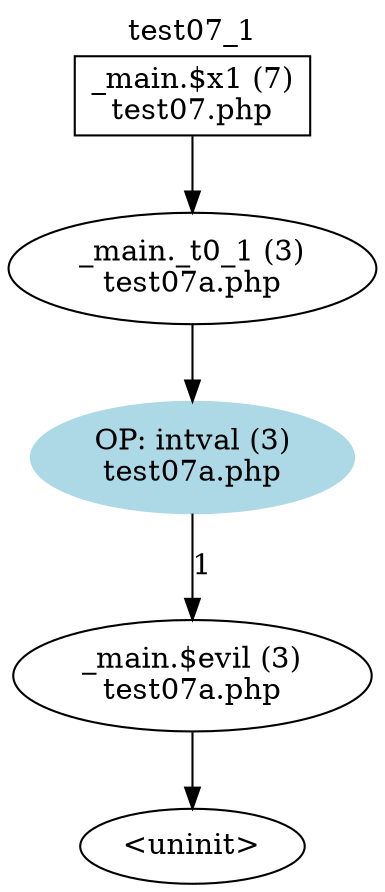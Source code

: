 digraph cfg {
  label="test07_1";
  labelloc=t;
  n1 [shape=box, label="_main.$x1 (7)\ntest07.php"];
  n2 [shape=ellipse, label="_main._t0_1 (3)\ntest07a.php"];
  n3 [shape=ellipse, label="OP: intval (3)\ntest07a.php",style=filled,color=lightblue];
  n4 [shape=ellipse, label="_main.$evil (3)\ntest07a.php"];
  n5 [shape=ellipse, label="<uninit>"];
  n1 -> n2;
  n2 -> n3;
  n3 -> n4[label="1"];
  n4 -> n5;
}
